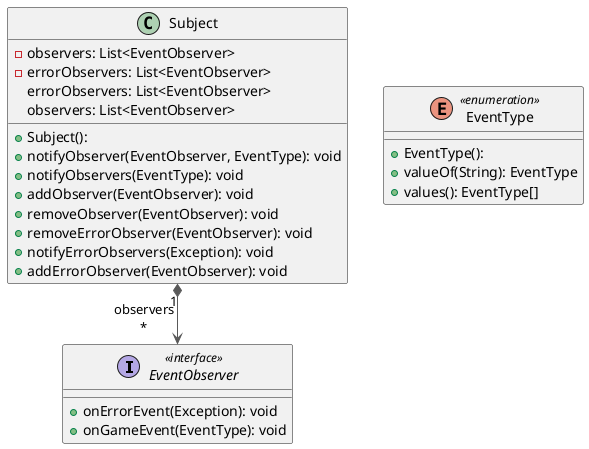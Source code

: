 @startuml

top to bottom direction
skinparam linetype ortho

interface EventObserver << interface >> {
  + onErrorEvent(Exception): void
  + onGameEvent(EventType): void
}
enum EventType << enumeration >> {
  + EventType(): 
  + valueOf(String): EventType
  + values(): EventType[]
}
class Subject {
  + Subject(): 
  - observers: List<EventObserver>
  - errorObservers: List<EventObserver>
  + notifyObserver(EventObserver, EventType): void
  + notifyObservers(EventType): void
  + addObserver(EventObserver): void
  + removeObserver(EventObserver): void
  + removeErrorObserver(EventObserver): void
  + notifyErrorObservers(Exception): void
  + addErrorObserver(EventObserver): void
   errorObservers: List<EventObserver>
   observers: List<EventObserver>
}

Subject       "1" *-[#595959,plain]-> "observers\n*" EventObserver 
@enduml
